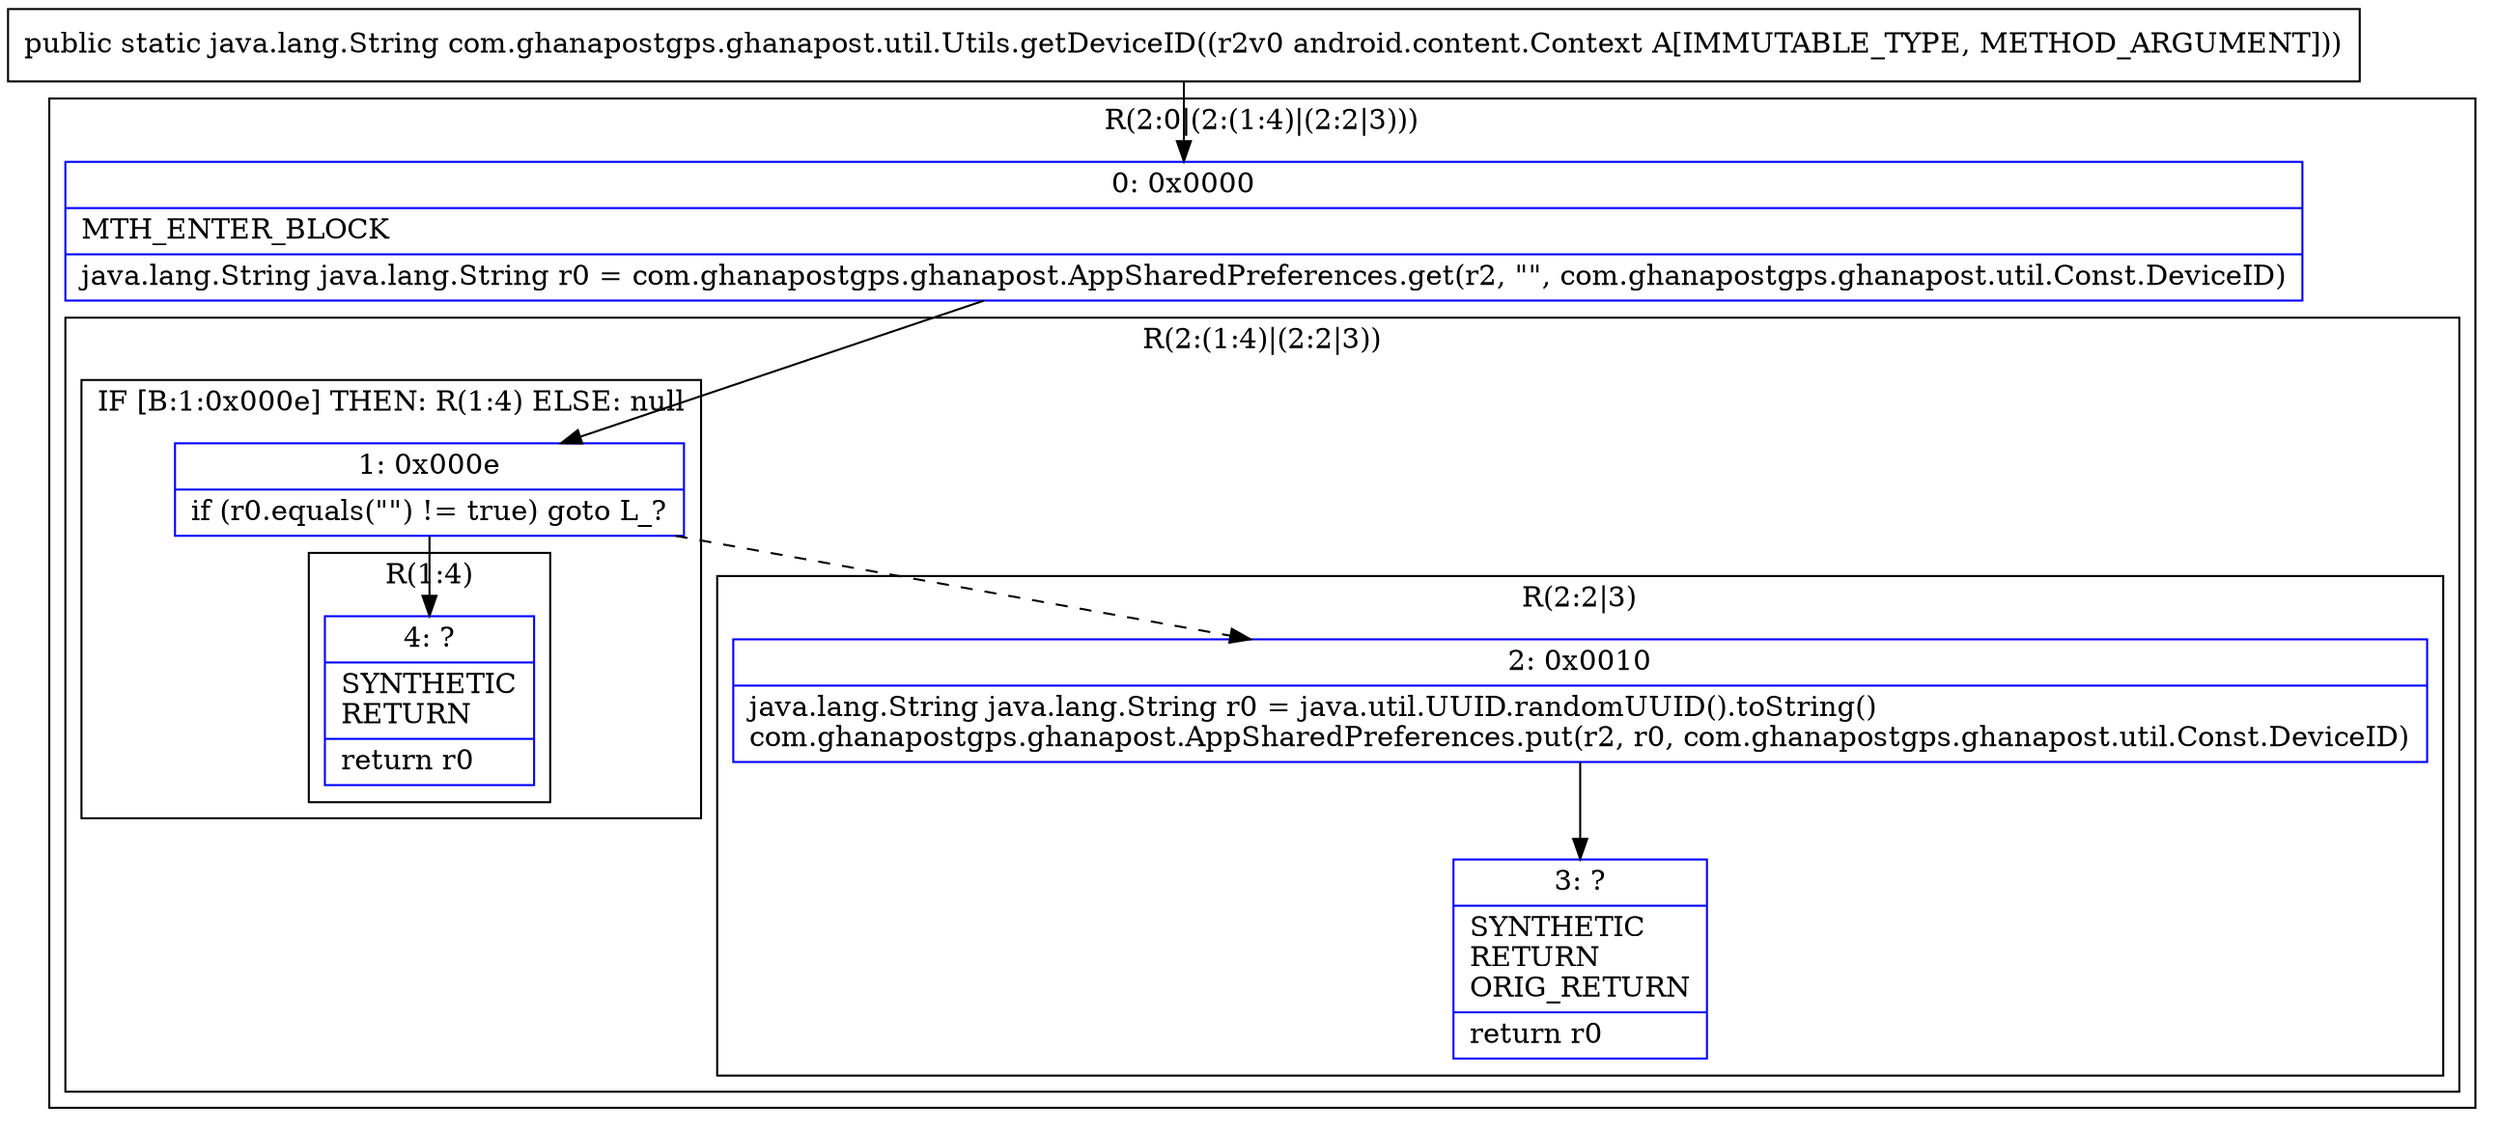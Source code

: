 digraph "CFG forcom.ghanapostgps.ghanapost.util.Utils.getDeviceID(Landroid\/content\/Context;)Ljava\/lang\/String;" {
subgraph cluster_Region_804469361 {
label = "R(2:0|(2:(1:4)|(2:2|3)))";
node [shape=record,color=blue];
Node_0 [shape=record,label="{0\:\ 0x0000|MTH_ENTER_BLOCK\l|java.lang.String java.lang.String r0 = com.ghanapostgps.ghanapost.AppSharedPreferences.get(r2, \"\", com.ghanapostgps.ghanapost.util.Const.DeviceID)\l}"];
subgraph cluster_Region_1786448364 {
label = "R(2:(1:4)|(2:2|3))";
node [shape=record,color=blue];
subgraph cluster_IfRegion_671826488 {
label = "IF [B:1:0x000e] THEN: R(1:4) ELSE: null";
node [shape=record,color=blue];
Node_1 [shape=record,label="{1\:\ 0x000e|if (r0.equals(\"\") != true) goto L_?\l}"];
subgraph cluster_Region_2089688140 {
label = "R(1:4)";
node [shape=record,color=blue];
Node_4 [shape=record,label="{4\:\ ?|SYNTHETIC\lRETURN\l|return r0\l}"];
}
}
subgraph cluster_Region_118810997 {
label = "R(2:2|3)";
node [shape=record,color=blue];
Node_2 [shape=record,label="{2\:\ 0x0010|java.lang.String java.lang.String r0 = java.util.UUID.randomUUID().toString()\lcom.ghanapostgps.ghanapost.AppSharedPreferences.put(r2, r0, com.ghanapostgps.ghanapost.util.Const.DeviceID)\l}"];
Node_3 [shape=record,label="{3\:\ ?|SYNTHETIC\lRETURN\lORIG_RETURN\l|return r0\l}"];
}
}
}
MethodNode[shape=record,label="{public static java.lang.String com.ghanapostgps.ghanapost.util.Utils.getDeviceID((r2v0 android.content.Context A[IMMUTABLE_TYPE, METHOD_ARGUMENT])) }"];
MethodNode -> Node_0;
Node_0 -> Node_1;
Node_1 -> Node_2[style=dashed];
Node_1 -> Node_4;
Node_2 -> Node_3;
}

